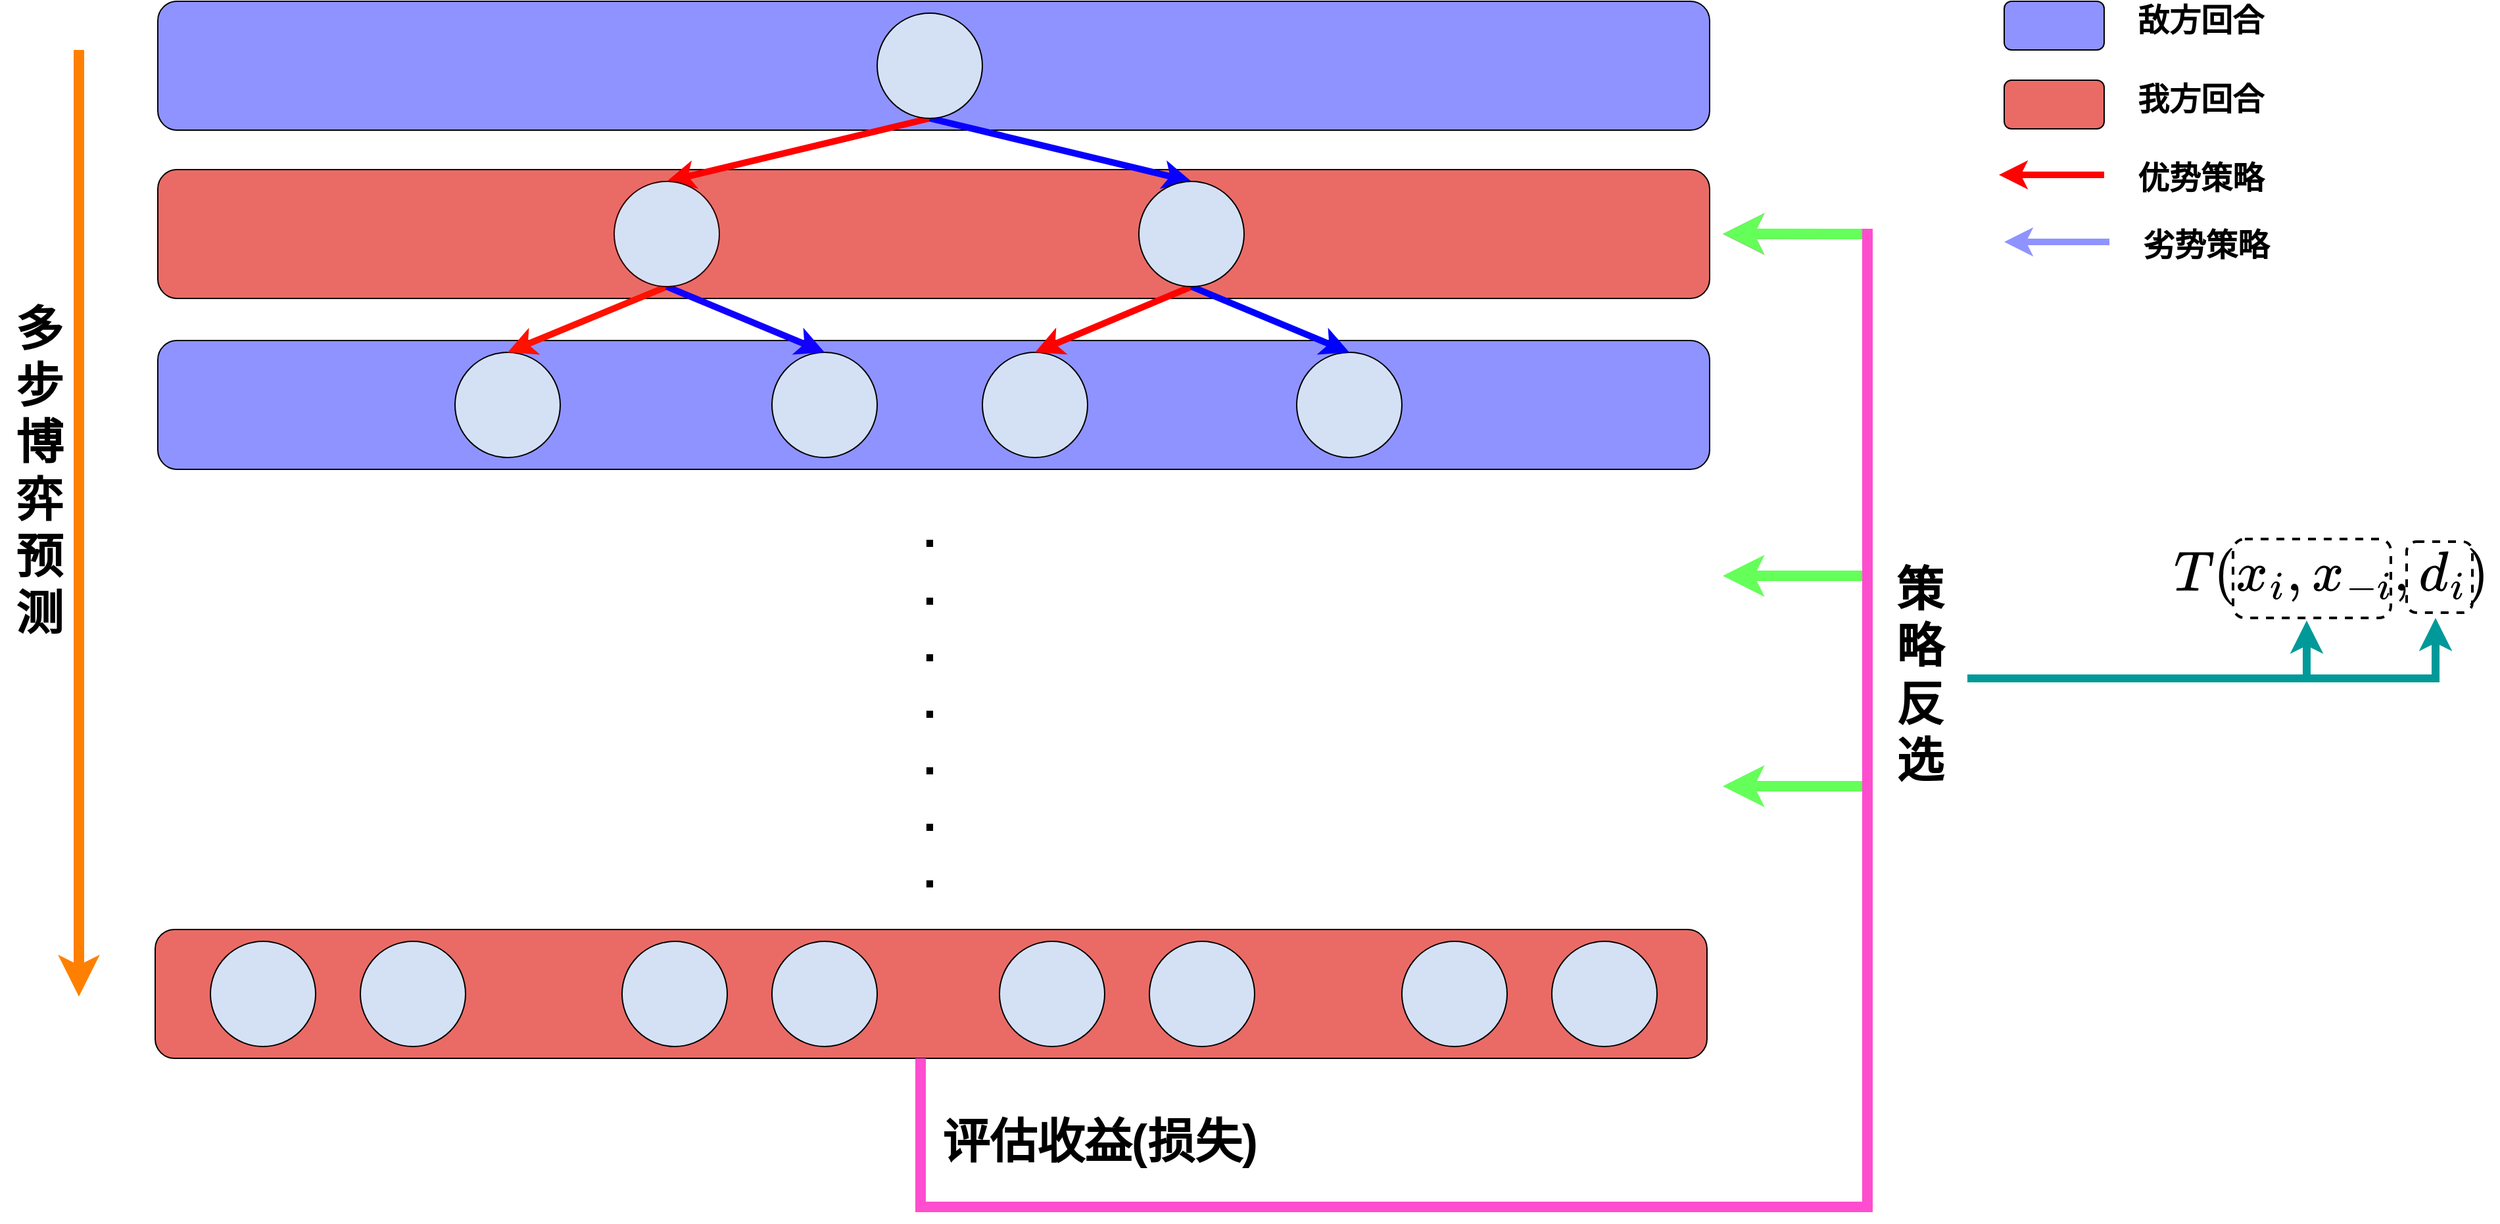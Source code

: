 <mxfile version="22.0.7" type="github">
  <diagram name="第 1 页" id="ipuzEj6GP7qZSMrPCq-W">
    <mxGraphModel dx="2927" dy="1174" grid="1" gridSize="2" guides="1" tooltips="1" connect="1" arrows="1" fold="1" page="1" pageScale="1" pageWidth="827" pageHeight="1169" math="0" shadow="0">
      <root>
        <mxCell id="0" />
        <mxCell id="1" parent="0" />
        <mxCell id="scv7r5UrWAVEZeCzTQEX-17" value="" style="rounded=1;whiteSpace=wrap;html=1;fillColor=#8F93FF;" vertex="1" parent="1">
          <mxGeometry x="-260" y="381" width="1180" height="98" as="geometry" />
        </mxCell>
        <mxCell id="scv7r5UrWAVEZeCzTQEX-16" value="" style="rounded=1;whiteSpace=wrap;html=1;fillColor=#EA6B66;" vertex="1" parent="1">
          <mxGeometry x="-260" y="251" width="1180" height="98" as="geometry" />
        </mxCell>
        <mxCell id="scv7r5UrWAVEZeCzTQEX-15" value="" style="rounded=1;whiteSpace=wrap;html=1;fillColor=#8F93FF;" vertex="1" parent="1">
          <mxGeometry x="-260" y="123" width="1180" height="98" as="geometry" />
        </mxCell>
        <mxCell id="scv7r5UrWAVEZeCzTQEX-4" value="" style="endArrow=classic;html=1;rounded=0;exitX=0.5;exitY=1;exitDx=0;exitDy=0;entryX=0.5;entryY=0;entryDx=0;entryDy=0;strokeColor=#fe0101;strokeWidth=5;" edge="1" parent="1" source="scv7r5UrWAVEZeCzTQEX-1" target="scv7r5UrWAVEZeCzTQEX-2">
          <mxGeometry width="50" height="50" relative="1" as="geometry">
            <mxPoint x="326" y="390" as="sourcePoint" />
            <mxPoint x="376" y="340" as="targetPoint" />
          </mxGeometry>
        </mxCell>
        <mxCell id="scv7r5UrWAVEZeCzTQEX-5" value="" style="endArrow=classic;html=1;rounded=0;exitX=0.5;exitY=1;exitDx=0;exitDy=0;entryX=0.5;entryY=0;entryDx=0;entryDy=0;strokeColor=#0800FF;strokeWidth=5;" edge="1" parent="1" source="scv7r5UrWAVEZeCzTQEX-1" target="scv7r5UrWAVEZeCzTQEX-3">
          <mxGeometry width="50" height="50" relative="1" as="geometry">
            <mxPoint x="326" y="390" as="sourcePoint" />
            <mxPoint x="376" y="340" as="targetPoint" />
          </mxGeometry>
        </mxCell>
        <mxCell id="scv7r5UrWAVEZeCzTQEX-6" value="" style="ellipse;whiteSpace=wrap;html=1;aspect=fixed;fillColor=#D4E1F5;" vertex="1" parent="1">
          <mxGeometry x="-34" y="390" width="80" height="80" as="geometry" />
        </mxCell>
        <mxCell id="scv7r5UrWAVEZeCzTQEX-8" value="" style="ellipse;whiteSpace=wrap;html=1;aspect=fixed;fillColor=#D4E1F5;" vertex="1" parent="1">
          <mxGeometry x="207" y="390" width="80" height="80" as="geometry" />
        </mxCell>
        <mxCell id="scv7r5UrWAVEZeCzTQEX-9" value="" style="ellipse;whiteSpace=wrap;html=1;aspect=fixed;fillColor=#D4E1F5;" vertex="1" parent="1">
          <mxGeometry x="367" y="390" width="80" height="80" as="geometry" />
        </mxCell>
        <mxCell id="scv7r5UrWAVEZeCzTQEX-10" value="" style="ellipse;whiteSpace=wrap;html=1;aspect=fixed;fillColor=#D4E1F5;" vertex="1" parent="1">
          <mxGeometry x="606" y="390" width="80" height="80" as="geometry" />
        </mxCell>
        <mxCell id="scv7r5UrWAVEZeCzTQEX-11" value="" style="endArrow=classic;html=1;rounded=0;exitX=0.5;exitY=1;exitDx=0;exitDy=0;entryX=0.5;entryY=0;entryDx=0;entryDy=0;strokeColor=#FF1100;strokeWidth=5;" edge="1" parent="1" source="scv7r5UrWAVEZeCzTQEX-2" target="scv7r5UrWAVEZeCzTQEX-6">
          <mxGeometry width="50" height="50" relative="1" as="geometry">
            <mxPoint x="326" y="390" as="sourcePoint" />
            <mxPoint x="376" y="340" as="targetPoint" />
          </mxGeometry>
        </mxCell>
        <mxCell id="scv7r5UrWAVEZeCzTQEX-12" value="" style="endArrow=classic;html=1;rounded=0;exitX=0.5;exitY=1;exitDx=0;exitDy=0;entryX=0.5;entryY=0;entryDx=0;entryDy=0;strokeColor=#1100FF;strokeWidth=5;" edge="1" parent="1" source="scv7r5UrWAVEZeCzTQEX-2" target="scv7r5UrWAVEZeCzTQEX-8">
          <mxGeometry width="50" height="50" relative="1" as="geometry">
            <mxPoint x="326" y="390" as="sourcePoint" />
            <mxPoint x="376" y="340" as="targetPoint" />
          </mxGeometry>
        </mxCell>
        <mxCell id="scv7r5UrWAVEZeCzTQEX-13" value="" style="endArrow=classic;html=1;rounded=0;exitX=0.5;exitY=1;exitDx=0;exitDy=0;entryX=0.5;entryY=0;entryDx=0;entryDy=0;strokeColor=#FF0000;strokeWidth=5;" edge="1" parent="1" source="scv7r5UrWAVEZeCzTQEX-3" target="scv7r5UrWAVEZeCzTQEX-9">
          <mxGeometry width="50" height="50" relative="1" as="geometry">
            <mxPoint x="326" y="390" as="sourcePoint" />
            <mxPoint x="376" y="340" as="targetPoint" />
          </mxGeometry>
        </mxCell>
        <mxCell id="scv7r5UrWAVEZeCzTQEX-14" value="" style="endArrow=classic;html=1;rounded=0;exitX=0.5;exitY=1;exitDx=0;exitDy=0;entryX=0.5;entryY=0;entryDx=0;entryDy=0;strokeColor=#0000FF;strokeWidth=5;" edge="1" parent="1" source="scv7r5UrWAVEZeCzTQEX-3" target="scv7r5UrWAVEZeCzTQEX-10">
          <mxGeometry width="50" height="50" relative="1" as="geometry">
            <mxPoint x="326" y="390" as="sourcePoint" />
            <mxPoint x="376" y="340" as="targetPoint" />
          </mxGeometry>
        </mxCell>
        <mxCell id="scv7r5UrWAVEZeCzTQEX-1" value="" style="ellipse;whiteSpace=wrap;html=1;aspect=fixed;fillColor=#D4E1F5;" vertex="1" parent="1">
          <mxGeometry x="287" y="132" width="80" height="80" as="geometry" />
        </mxCell>
        <mxCell id="scv7r5UrWAVEZeCzTQEX-2" value="" style="ellipse;whiteSpace=wrap;html=1;aspect=fixed;strokeColor=#330000;fillColor=#D4E1F5;" vertex="1" parent="1">
          <mxGeometry x="87" y="260" width="80" height="80" as="geometry" />
        </mxCell>
        <mxCell id="scv7r5UrWAVEZeCzTQEX-3" value="" style="ellipse;whiteSpace=wrap;html=1;aspect=fixed;fillColor=#D4E1F5;" vertex="1" parent="1">
          <mxGeometry x="486" y="260" width="80" height="80" as="geometry" />
        </mxCell>
        <mxCell id="scv7r5UrWAVEZeCzTQEX-18" value="" style="rounded=1;whiteSpace=wrap;html=1;fillColor=#8F93FF;" vertex="1" parent="1">
          <mxGeometry x="1144" y="123" width="76" height="37" as="geometry" />
        </mxCell>
        <mxCell id="scv7r5UrWAVEZeCzTQEX-19" value="" style="rounded=1;whiteSpace=wrap;html=1;fillColor=#EA6B66;" vertex="1" parent="1">
          <mxGeometry x="1144" y="183" width="76" height="37" as="geometry" />
        </mxCell>
        <mxCell id="scv7r5UrWAVEZeCzTQEX-20" value="&lt;font style=&quot;font-size: 24px;&quot;&gt;&lt;b&gt;敌方回合&lt;/b&gt;&lt;/font&gt;" style="text;html=1;strokeColor=none;fillColor=none;align=center;verticalAlign=middle;whiteSpace=wrap;rounded=0;" vertex="1" parent="1">
          <mxGeometry x="1234" y="123" width="119" height="30" as="geometry" />
        </mxCell>
        <mxCell id="scv7r5UrWAVEZeCzTQEX-21" value="&lt;font style=&quot;font-size: 24px;&quot;&gt;&lt;b&gt;我方回合&lt;/b&gt;&lt;/font&gt;" style="text;html=1;strokeColor=none;fillColor=none;align=center;verticalAlign=middle;whiteSpace=wrap;rounded=0;" vertex="1" parent="1">
          <mxGeometry x="1234" y="183" width="119" height="30" as="geometry" />
        </mxCell>
        <mxCell id="scv7r5UrWAVEZeCzTQEX-22" value="" style="endArrow=classic;html=1;rounded=0;strokeColor=#fe0101;strokeWidth=5;" edge="1" parent="1">
          <mxGeometry width="50" height="50" relative="1" as="geometry">
            <mxPoint x="1220" y="255" as="sourcePoint" />
            <mxPoint x="1140" y="255" as="targetPoint" />
          </mxGeometry>
        </mxCell>
        <mxCell id="scv7r5UrWAVEZeCzTQEX-23" value="&lt;font style=&quot;font-size: 24px;&quot;&gt;&lt;b&gt;优势策略&lt;/b&gt;&lt;/font&gt;" style="text;html=1;strokeColor=none;fillColor=none;align=center;verticalAlign=middle;whiteSpace=wrap;rounded=0;" vertex="1" parent="1">
          <mxGeometry x="1234" y="243" width="119" height="30" as="geometry" />
        </mxCell>
        <mxCell id="scv7r5UrWAVEZeCzTQEX-24" value="" style="endArrow=classic;html=1;rounded=0;strokeColor=#8F93FF;strokeWidth=5;" edge="1" parent="1">
          <mxGeometry width="50" height="50" relative="1" as="geometry">
            <mxPoint x="1224" y="306" as="sourcePoint" />
            <mxPoint x="1144" y="306" as="targetPoint" />
          </mxGeometry>
        </mxCell>
        <mxCell id="scv7r5UrWAVEZeCzTQEX-25" value="&lt;font style=&quot;font-size: 24px;&quot;&gt;&lt;b&gt;劣势策略&lt;/b&gt;&lt;/font&gt;" style="text;html=1;strokeColor=none;fillColor=none;align=center;verticalAlign=middle;whiteSpace=wrap;rounded=0;" vertex="1" parent="1">
          <mxGeometry x="1238" y="294" width="119" height="30" as="geometry" />
        </mxCell>
        <mxCell id="scv7r5UrWAVEZeCzTQEX-26" value="&lt;b style=&quot;font-size: 36px;&quot;&gt;.&lt;br&gt;.&lt;br&gt;.&lt;br&gt;.&lt;br&gt;.&lt;br&gt;.&lt;br&gt;.&lt;/b&gt;" style="text;html=1;strokeColor=none;fillColor=none;align=center;verticalAlign=middle;whiteSpace=wrap;rounded=0;" vertex="1" parent="1">
          <mxGeometry x="297" y="490" width="60" height="330" as="geometry" />
        </mxCell>
        <mxCell id="scv7r5UrWAVEZeCzTQEX-27" value="" style="rounded=1;whiteSpace=wrap;html=1;fillColor=#EA6B66;" vertex="1" parent="1">
          <mxGeometry x="-262" y="829" width="1180" height="98" as="geometry" />
        </mxCell>
        <mxCell id="scv7r5UrWAVEZeCzTQEX-28" value="" style="ellipse;whiteSpace=wrap;html=1;aspect=fixed;fillColor=#D4E1F5;" vertex="1" parent="1">
          <mxGeometry x="800" y="838" width="80" height="80" as="geometry" />
        </mxCell>
        <mxCell id="scv7r5UrWAVEZeCzTQEX-29" value="" style="ellipse;whiteSpace=wrap;html=1;aspect=fixed;fillColor=#D4E1F5;" vertex="1" parent="1">
          <mxGeometry x="686" y="838" width="80" height="80" as="geometry" />
        </mxCell>
        <mxCell id="scv7r5UrWAVEZeCzTQEX-30" value="" style="ellipse;whiteSpace=wrap;html=1;aspect=fixed;fillColor=#D4E1F5;" vertex="1" parent="1">
          <mxGeometry x="494" y="838" width="80" height="80" as="geometry" />
        </mxCell>
        <mxCell id="scv7r5UrWAVEZeCzTQEX-31" value="" style="ellipse;whiteSpace=wrap;html=1;aspect=fixed;fillColor=#D4E1F5;" vertex="1" parent="1">
          <mxGeometry x="380" y="838" width="80" height="80" as="geometry" />
        </mxCell>
        <mxCell id="scv7r5UrWAVEZeCzTQEX-32" value="" style="ellipse;whiteSpace=wrap;html=1;aspect=fixed;fillColor=#D4E1F5;" vertex="1" parent="1">
          <mxGeometry x="207" y="838" width="80" height="80" as="geometry" />
        </mxCell>
        <mxCell id="scv7r5UrWAVEZeCzTQEX-33" value="" style="ellipse;whiteSpace=wrap;html=1;aspect=fixed;fillColor=#D4E1F5;" vertex="1" parent="1">
          <mxGeometry x="93" y="838" width="80" height="80" as="geometry" />
        </mxCell>
        <mxCell id="scv7r5UrWAVEZeCzTQEX-34" value="" style="ellipse;whiteSpace=wrap;html=1;aspect=fixed;fillColor=#D4E1F5;" vertex="1" parent="1">
          <mxGeometry x="-106" y="838" width="80" height="80" as="geometry" />
        </mxCell>
        <mxCell id="scv7r5UrWAVEZeCzTQEX-35" value="" style="ellipse;whiteSpace=wrap;html=1;aspect=fixed;fillColor=#D4E1F5;" vertex="1" parent="1">
          <mxGeometry x="-220" y="838" width="80" height="80" as="geometry" />
        </mxCell>
        <mxCell id="scv7r5UrWAVEZeCzTQEX-36" value="" style="endArrow=classic;html=1;rounded=0;strokeWidth=8;strokeColor=#FF8000;" edge="1" parent="1">
          <mxGeometry width="50" height="50" relative="1" as="geometry">
            <mxPoint x="-320" y="160" as="sourcePoint" />
            <mxPoint x="-320" y="880" as="targetPoint" />
          </mxGeometry>
        </mxCell>
        <mxCell id="scv7r5UrWAVEZeCzTQEX-37" value="&lt;b&gt;&lt;font style=&quot;font-size: 36px;&quot;&gt;多&lt;br&gt;步&lt;br&gt;博&lt;br&gt;弈&lt;br&gt;预&lt;br&gt;测&lt;br&gt;&lt;/font&gt;&lt;/b&gt;" style="text;html=1;strokeColor=none;fillColor=none;align=center;verticalAlign=middle;whiteSpace=wrap;rounded=0;" vertex="1" parent="1">
          <mxGeometry x="-380" y="280" width="60" height="400" as="geometry" />
        </mxCell>
        <mxCell id="scv7r5UrWAVEZeCzTQEX-40" value="&lt;b&gt;&lt;font style=&quot;font-size: 36px;&quot;&gt;评估收益(损失)&lt;br&gt;&lt;/font&gt;&lt;/b&gt;" style="text;html=1;strokeColor=none;fillColor=none;align=center;verticalAlign=middle;whiteSpace=wrap;rounded=0;" vertex="1" parent="1">
          <mxGeometry x="320" y="960" width="273" height="60" as="geometry" />
        </mxCell>
        <mxCell id="scv7r5UrWAVEZeCzTQEX-39" value="" style="endArrow=classic;html=1;rounded=0;exitX=0.5;exitY=1;exitDx=0;exitDy=0;strokeColor=#FF4DCF;strokeWidth=8;" edge="1" parent="1">
          <mxGeometry width="50" height="50" relative="1" as="geometry">
            <mxPoint x="320" y="927" as="sourcePoint" />
            <mxPoint x="930" y="300" as="targetPoint" />
            <Array as="points">
              <mxPoint x="320" y="1040" />
              <mxPoint x="1040" y="1040" />
              <mxPoint x="1040" y="300" />
            </Array>
          </mxGeometry>
        </mxCell>
        <mxCell id="scv7r5UrWAVEZeCzTQEX-41" value="" style="endArrow=classic;html=1;rounded=0;strokeWidth=8;strokeColor=#64FF59;" edge="1" parent="1">
          <mxGeometry width="50" height="50" relative="1" as="geometry">
            <mxPoint x="1036" y="560" as="sourcePoint" />
            <mxPoint x="930" y="560" as="targetPoint" />
          </mxGeometry>
        </mxCell>
        <mxCell id="scv7r5UrWAVEZeCzTQEX-42" value="" style="endArrow=classic;html=1;rounded=0;strokeWidth=8;strokeColor=#64FF59;" edge="1" parent="1">
          <mxGeometry width="50" height="50" relative="1" as="geometry">
            <mxPoint x="1036" y="720" as="sourcePoint" />
            <mxPoint x="930" y="720" as="targetPoint" />
          </mxGeometry>
        </mxCell>
        <mxCell id="scv7r5UrWAVEZeCzTQEX-43" value="&lt;b&gt;&lt;font style=&quot;font-size: 36px;&quot;&gt;策&lt;br&gt;略&lt;br&gt;反&lt;br&gt;选&lt;br&gt;&lt;/font&gt;&lt;/b&gt;" style="text;html=1;strokeColor=none;fillColor=none;align=center;verticalAlign=middle;whiteSpace=wrap;rounded=0;" vertex="1" parent="1">
          <mxGeometry x="1050" y="530" width="60" height="210" as="geometry" />
        </mxCell>
        <mxCell id="scv7r5UrWAVEZeCzTQEX-44" value="" style="endArrow=classic;html=1;rounded=0;strokeWidth=8;strokeColor=#64FF59;" edge="1" parent="1">
          <mxGeometry width="50" height="50" relative="1" as="geometry">
            <mxPoint x="1036" y="300" as="sourcePoint" />
            <mxPoint x="930" y="299.89" as="targetPoint" />
          </mxGeometry>
        </mxCell>
        <mxCell id="scv7r5UrWAVEZeCzTQEX-56" value="" style="endArrow=classic;html=1;rounded=0;strokeWidth=6;strokeColor=#009999;" edge="1" parent="1">
          <mxGeometry width="50" height="50" relative="1" as="geometry">
            <mxPoint x="1116" y="638" as="sourcePoint" />
            <mxPoint x="1472" y="592" as="targetPoint" />
            <Array as="points">
              <mxPoint x="1472" y="638" />
            </Array>
          </mxGeometry>
        </mxCell>
        <mxCell id="scv7r5UrWAVEZeCzTQEX-57" value="" style="group" vertex="1" connectable="0" parent="1">
          <mxGeometry x="1266" y="506" width="254" height="110" as="geometry" />
        </mxCell>
        <mxCell id="scv7r5UrWAVEZeCzTQEX-53" value="" style="rounded=1;whiteSpace=wrap;html=1;dashed=1;strokeWidth=2;" vertex="1" parent="scv7r5UrWAVEZeCzTQEX-57">
          <mxGeometry x="52" y="26" width="120" height="60" as="geometry" />
        </mxCell>
        <mxCell id="scv7r5UrWAVEZeCzTQEX-55" value="" style="rounded=1;whiteSpace=wrap;html=1;dashed=1;strokeWidth=2;" vertex="1" parent="scv7r5UrWAVEZeCzTQEX-57">
          <mxGeometry x="184" y="28" width="50" height="54" as="geometry" />
        </mxCell>
        <mxCell id="scv7r5UrWAVEZeCzTQEX-51" value="&lt;font style=&quot;font-size: 36px;&quot;&gt;&lt;svg style=&quot;vertical-align: -0.566ex; font-size: 36px;&quot; xmlns:xlink=&quot;http://www.w3.org/1999/xlink&quot; viewBox=&quot;0 -750 5566.3 1000&quot; role=&quot;img&quot; height=&quot;2.262ex&quot; width=&quot;12.593ex&quot; xmlns=&quot;http://www.w3.org/2000/svg&quot;&gt;&lt;defs style=&quot;font-size: 36px;&quot;&gt;&lt;path d=&quot;M40 437Q21 437 21 445Q21 450 37 501T71 602L88 651Q93 669 101 677H569H659Q691 677 697 676T704 667Q704 661 687 553T668 444Q668 437 649 437Q640 437 637 437T631 442L629 445Q629 451 635 490T641 551Q641 586 628 604T573 629Q568 630 515 631Q469 631 457 630T439 622Q438 621 368 343T298 60Q298 48 386 46Q418 46 427 45T436 36Q436 31 433 22Q429 4 424 1L422 0Q419 0 415 0Q410 0 363 1T228 2Q99 2 64 0H49Q43 6 43 9T45 27Q49 40 55 46H83H94Q174 46 189 55Q190 56 191 56Q196 59 201 76T241 233Q258 301 269 344Q339 619 339 625Q339 630 310 630H279Q212 630 191 624Q146 614 121 583T67 467Q60 445 57 441T43 437H40Z&quot; id=&quot;MJX-2-TEX-I-1D447&quot; style=&quot;font-size: 36px;&quot;&gt;&lt;/path&gt;&lt;path d=&quot;M94 250Q94 319 104 381T127 488T164 576T202 643T244 695T277 729T302 750H315H319Q333 750 333 741Q333 738 316 720T275 667T226 581T184 443T167 250T184 58T225 -81T274 -167T316 -220T333 -241Q333 -250 318 -250H315H302L274 -226Q180 -141 137 -14T94 250Z&quot; id=&quot;MJX-2-TEX-N-28&quot; style=&quot;font-size: 36px;&quot;&gt;&lt;/path&gt;&lt;path d=&quot;M52 289Q59 331 106 386T222 442Q257 442 286 424T329 379Q371 442 430 442Q467 442 494 420T522 361Q522 332 508 314T481 292T458 288Q439 288 427 299T415 328Q415 374 465 391Q454 404 425 404Q412 404 406 402Q368 386 350 336Q290 115 290 78Q290 50 306 38T341 26Q378 26 414 59T463 140Q466 150 469 151T485 153H489Q504 153 504 145Q504 144 502 134Q486 77 440 33T333 -11Q263 -11 227 52Q186 -10 133 -10H127Q78 -10 57 16T35 71Q35 103 54 123T99 143Q142 143 142 101Q142 81 130 66T107 46T94 41L91 40Q91 39 97 36T113 29T132 26Q168 26 194 71Q203 87 217 139T245 247T261 313Q266 340 266 352Q266 380 251 392T217 404Q177 404 142 372T93 290Q91 281 88 280T72 278H58Q52 284 52 289Z&quot; id=&quot;MJX-2-TEX-I-1D465&quot; style=&quot;font-size: 36px;&quot;&gt;&lt;/path&gt;&lt;path d=&quot;M184 600Q184 624 203 642T247 661Q265 661 277 649T290 619Q290 596 270 577T226 557Q211 557 198 567T184 600ZM21 287Q21 295 30 318T54 369T98 420T158 442Q197 442 223 419T250 357Q250 340 236 301T196 196T154 83Q149 61 149 51Q149 26 166 26Q175 26 185 29T208 43T235 78T260 137Q263 149 265 151T282 153Q302 153 302 143Q302 135 293 112T268 61T223 11T161 -11Q129 -11 102 10T74 74Q74 91 79 106T122 220Q160 321 166 341T173 380Q173 404 156 404H154Q124 404 99 371T61 287Q60 286 59 284T58 281T56 279T53 278T49 278T41 278H27Q21 284 21 287Z&quot; id=&quot;MJX-2-TEX-I-1D456&quot; style=&quot;font-size: 36px;&quot;&gt;&lt;/path&gt;&lt;path d=&quot;M78 35T78 60T94 103T137 121Q165 121 187 96T210 8Q210 -27 201 -60T180 -117T154 -158T130 -185T117 -194Q113 -194 104 -185T95 -172Q95 -168 106 -156T131 -126T157 -76T173 -3V9L172 8Q170 7 167 6T161 3T152 1T140 0Q113 0 96 17Z&quot; id=&quot;MJX-2-TEX-N-2C&quot; style=&quot;font-size: 36px;&quot;&gt;&lt;/path&gt;&lt;path d=&quot;M84 237T84 250T98 270H679Q694 262 694 250T679 230H98Q84 237 84 250Z&quot; id=&quot;MJX-2-TEX-N-2212&quot; style=&quot;font-size: 36px;&quot;&gt;&lt;/path&gt;&lt;path d=&quot;M366 683Q367 683 438 688T511 694Q523 694 523 686Q523 679 450 384T375 83T374 68Q374 26 402 26Q411 27 422 35Q443 55 463 131Q469 151 473 152Q475 153 483 153H487H491Q506 153 506 145Q506 140 503 129Q490 79 473 48T445 8T417 -8Q409 -10 393 -10Q359 -10 336 5T306 36L300 51Q299 52 296 50Q294 48 292 46Q233 -10 172 -10Q117 -10 75 30T33 157Q33 205 53 255T101 341Q148 398 195 420T280 442Q336 442 364 400Q369 394 369 396Q370 400 396 505T424 616Q424 629 417 632T378 637H357Q351 643 351 645T353 664Q358 683 366 683ZM352 326Q329 405 277 405Q242 405 210 374T160 293Q131 214 119 129Q119 126 119 118T118 106Q118 61 136 44T179 26Q233 26 290 98L298 109L352 326Z&quot; id=&quot;MJX-2-TEX-I-1D451&quot; style=&quot;font-size: 36px;&quot;&gt;&lt;/path&gt;&lt;path d=&quot;M60 749L64 750Q69 750 74 750H86L114 726Q208 641 251 514T294 250Q294 182 284 119T261 12T224 -76T186 -143T145 -194T113 -227T90 -246Q87 -249 86 -250H74Q66 -250 63 -250T58 -247T55 -238Q56 -237 66 -225Q221 -64 221 250T66 725Q56 737 55 738Q55 746 60 749Z&quot; id=&quot;MJX-2-TEX-N-29&quot; style=&quot;font-size: 36px;&quot;&gt;&lt;/path&gt;&lt;/defs&gt;&lt;g transform=&quot;scale(1,-1)&quot; stroke-width=&quot;0&quot; fill=&quot;currentColor&quot; stroke=&quot;currentColor&quot; style=&quot;font-size: 36px;&quot;&gt;&lt;g data-mml-node=&quot;math&quot; style=&quot;font-size: 36px;&quot;&gt;&lt;g data-mml-node=&quot;mi&quot; style=&quot;font-size: 36px;&quot;&gt;&lt;use xlink:href=&quot;#MJX-2-TEX-I-1D447&quot; data-c=&quot;1D447&quot; style=&quot;font-size: 36px;&quot;&gt;&lt;/use&gt;&lt;/g&gt;&lt;g transform=&quot;translate(704,0)&quot; data-mml-node=&quot;mo&quot; style=&quot;font-size: 36px;&quot;&gt;&lt;use xlink:href=&quot;#MJX-2-TEX-N-28&quot; data-c=&quot;28&quot; style=&quot;font-size: 36px;&quot;&gt;&lt;/use&gt;&lt;/g&gt;&lt;g transform=&quot;translate(1093,0)&quot; data-mml-node=&quot;msub&quot; style=&quot;font-size: 36px;&quot;&gt;&lt;g data-mml-node=&quot;mi&quot; style=&quot;font-size: 36px;&quot;&gt;&lt;use xlink:href=&quot;#MJX-2-TEX-I-1D465&quot; data-c=&quot;1D465&quot; style=&quot;font-size: 36px;&quot;&gt;&lt;/use&gt;&lt;/g&gt;&lt;g transform=&quot;translate(605,-150) scale(0.707)&quot; data-mml-node=&quot;mi&quot; style=&quot;font-size: 36px;&quot;&gt;&lt;use xlink:href=&quot;#MJX-2-TEX-I-1D456&quot; data-c=&quot;1D456&quot; style=&quot;font-size: 36px;&quot;&gt;&lt;/use&gt;&lt;/g&gt;&lt;/g&gt;&lt;g transform=&quot;translate(1992,0)&quot; data-mml-node=&quot;mo&quot; style=&quot;font-size: 36px;&quot;&gt;&lt;use xlink:href=&quot;#MJX-2-TEX-N-2C&quot; data-c=&quot;2C&quot; style=&quot;font-size: 36px;&quot;&gt;&lt;/use&gt;&lt;/g&gt;&lt;g transform=&quot;translate(2436.6,0)&quot; data-mml-node=&quot;msub&quot; style=&quot;font-size: 36px;&quot;&gt;&lt;g data-mml-node=&quot;mi&quot; style=&quot;font-size: 36px;&quot;&gt;&lt;use xlink:href=&quot;#MJX-2-TEX-I-1D465&quot; data-c=&quot;1D465&quot; style=&quot;font-size: 36px;&quot;&gt;&lt;/use&gt;&lt;/g&gt;&lt;g data-mjx-texclass=&quot;ORD&quot; transform=&quot;translate(605,-150) scale(0.707)&quot; data-mml-node=&quot;TeXAtom&quot; style=&quot;font-size: 36px;&quot;&gt;&lt;g data-mml-node=&quot;mo&quot; style=&quot;font-size: 36px;&quot;&gt;&lt;use xlink:href=&quot;#MJX-2-TEX-N-2212&quot; data-c=&quot;2212&quot; style=&quot;font-size: 36px;&quot;&gt;&lt;/use&gt;&lt;/g&gt;&lt;g transform=&quot;translate(778,0)&quot; data-mml-node=&quot;mi&quot; style=&quot;font-size: 36px;&quot;&gt;&lt;use xlink:href=&quot;#MJX-2-TEX-I-1D456&quot; data-c=&quot;1D456&quot; style=&quot;font-size: 36px;&quot;&gt;&lt;/use&gt;&lt;/g&gt;&lt;/g&gt;&lt;/g&gt;&lt;g transform=&quot;translate(3885.7,0)&quot; data-mml-node=&quot;mo&quot; style=&quot;font-size: 36px;&quot;&gt;&lt;use xlink:href=&quot;#MJX-2-TEX-N-2C&quot; data-c=&quot;2C&quot; style=&quot;font-size: 36px;&quot;&gt;&lt;/use&gt;&lt;/g&gt;&lt;g transform=&quot;translate(4330.4,0)&quot; data-mml-node=&quot;msub&quot; style=&quot;font-size: 36px;&quot;&gt;&lt;g data-mml-node=&quot;mi&quot; style=&quot;font-size: 36px;&quot;&gt;&lt;use xlink:href=&quot;#MJX-2-TEX-I-1D451&quot; data-c=&quot;1D451&quot; style=&quot;font-size: 36px;&quot;&gt;&lt;/use&gt;&lt;/g&gt;&lt;g transform=&quot;translate(553,-150) scale(0.707)&quot; data-mml-node=&quot;mi&quot; style=&quot;font-size: 36px;&quot;&gt;&lt;use xlink:href=&quot;#MJX-2-TEX-I-1D456&quot; data-c=&quot;1D456&quot; style=&quot;font-size: 36px;&quot;&gt;&lt;/use&gt;&lt;/g&gt;&lt;/g&gt;&lt;g transform=&quot;translate(5177.3,0)&quot; data-mml-node=&quot;mo&quot; style=&quot;font-size: 36px;&quot;&gt;&lt;use xlink:href=&quot;#MJX-2-TEX-N-29&quot; data-c=&quot;29&quot; style=&quot;font-size: 36px;&quot;&gt;&lt;/use&gt;&lt;/g&gt;&lt;/g&gt;&lt;/g&gt;&lt;/svg&gt;&lt;/font&gt;" style="text;html=1;strokeColor=none;fillColor=none;align=center;verticalAlign=middle;whiteSpace=wrap;rounded=0;fontSize=36;fontStyle=0" vertex="1" parent="scv7r5UrWAVEZeCzTQEX-57">
          <mxGeometry y="-2" width="254" height="110" as="geometry" />
        </mxCell>
        <mxCell id="scv7r5UrWAVEZeCzTQEX-58" value="" style="endArrow=classic;html=1;rounded=0;strokeWidth=6;strokeColor=#009999;" edge="1" parent="1">
          <mxGeometry width="50" height="50" relative="1" as="geometry">
            <mxPoint x="1374" y="636" as="sourcePoint" />
            <mxPoint x="1374" y="594" as="targetPoint" />
          </mxGeometry>
        </mxCell>
      </root>
    </mxGraphModel>
  </diagram>
</mxfile>
